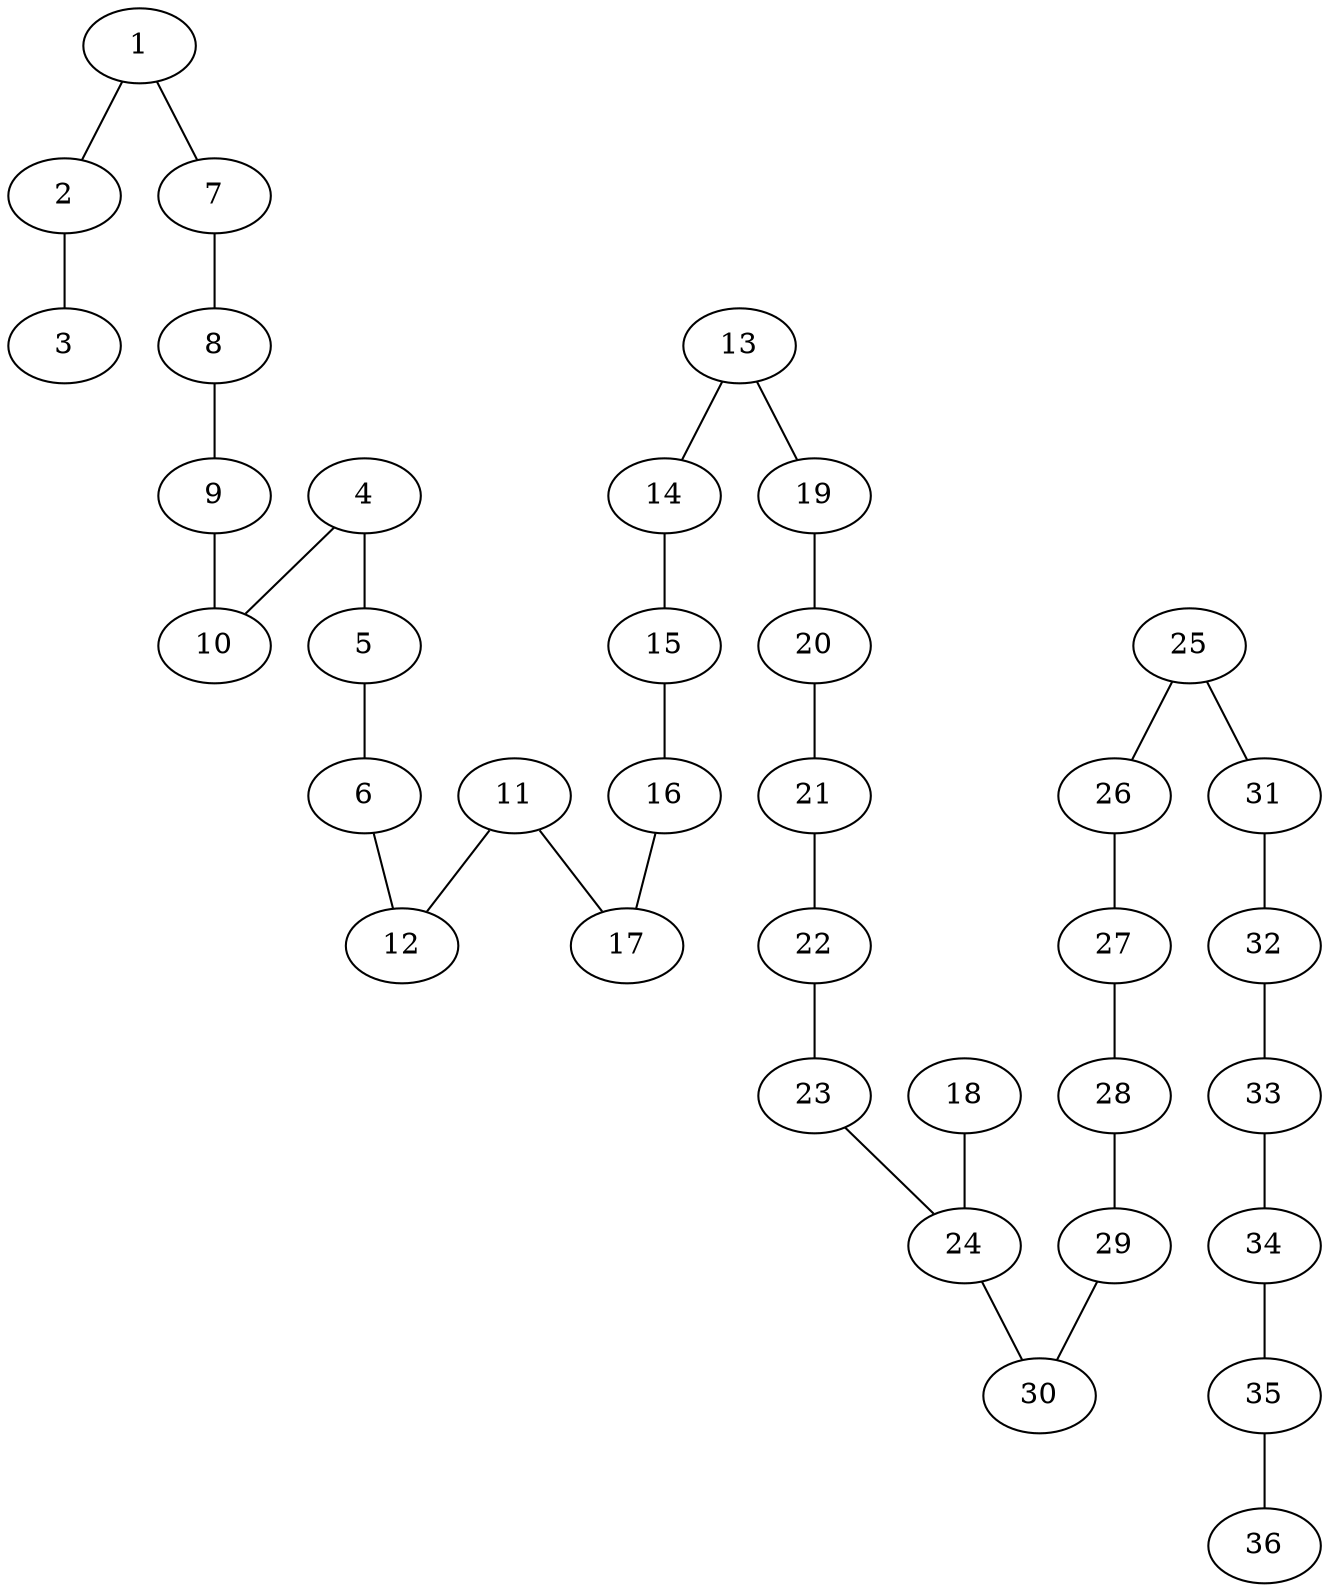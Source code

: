 graph x {
2 -- 3
1 -- 2
1 -- 7
7 -- 8
8 -- 9
9 -- 10
4 -- 10
4 -- 5
5 -- 6
6 -- 12
11 -- 12
11 -- 17
16 -- 17
15 -- 16
14 -- 15
13 -- 14
13 -- 19
19 -- 20
20 -- 21
21 -- 22
22 -- 23
23 -- 24
18 -- 24
24 -- 30
29 -- 30
28 -- 29
27 -- 28
26 -- 27
25 -- 26
25 -- 31
31 -- 32
32 -- 33
33 -- 34
34 -- 35
35 -- 36
}